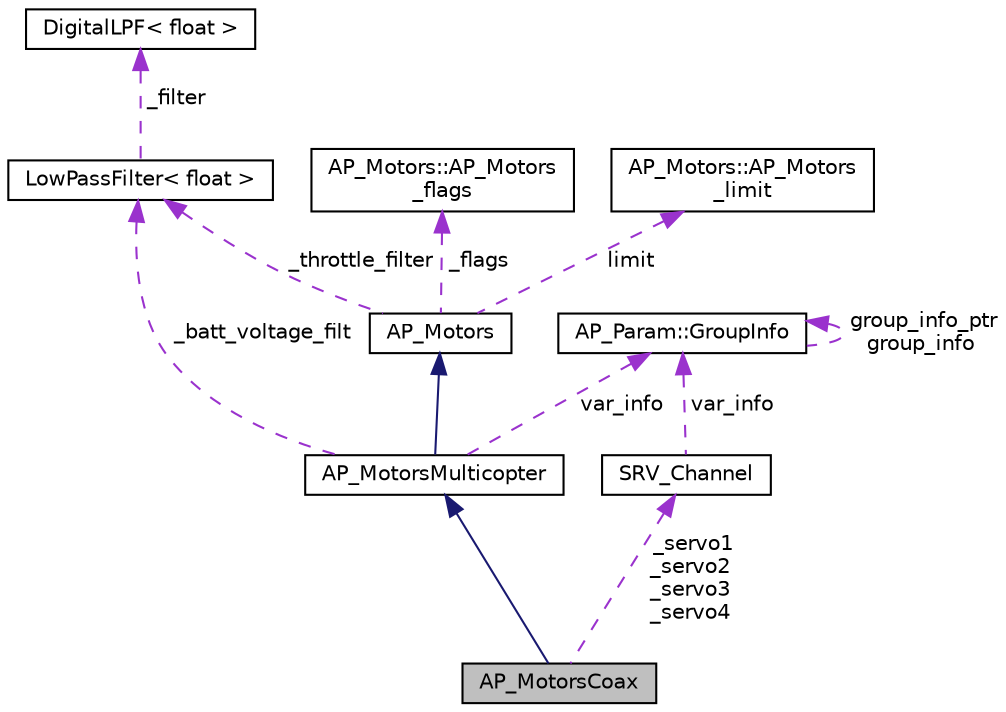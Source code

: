 digraph "AP_MotorsCoax"
{
 // INTERACTIVE_SVG=YES
  edge [fontname="Helvetica",fontsize="10",labelfontname="Helvetica",labelfontsize="10"];
  node [fontname="Helvetica",fontsize="10",shape=record];
  Node1 [label="AP_MotorsCoax",height=0.2,width=0.4,color="black", fillcolor="grey75", style="filled", fontcolor="black"];
  Node2 -> Node1 [dir="back",color="midnightblue",fontsize="10",style="solid",fontname="Helvetica"];
  Node2 [label="AP_MotorsMulticopter",height=0.2,width=0.4,color="black", fillcolor="white", style="filled",URL="$classAP__MotorsMulticopter.html"];
  Node3 -> Node2 [dir="back",color="midnightblue",fontsize="10",style="solid",fontname="Helvetica"];
  Node3 [label="AP_Motors",height=0.2,width=0.4,color="black", fillcolor="white", style="filled",URL="$classAP__Motors.html"];
  Node4 -> Node3 [dir="back",color="darkorchid3",fontsize="10",style="dashed",label=" limit" ,fontname="Helvetica"];
  Node4 [label="AP_Motors::AP_Motors\l_limit",height=0.2,width=0.4,color="black", fillcolor="white", style="filled",URL="$structAP__Motors_1_1AP__Motors__limit.html"];
  Node5 -> Node3 [dir="back",color="darkorchid3",fontsize="10",style="dashed",label=" _throttle_filter" ,fontname="Helvetica"];
  Node5 [label="LowPassFilter\< float \>",height=0.2,width=0.4,color="black", fillcolor="white", style="filled",URL="$classLowPassFilter.html"];
  Node6 -> Node5 [dir="back",color="darkorchid3",fontsize="10",style="dashed",label=" _filter" ,fontname="Helvetica"];
  Node6 [label="DigitalLPF\< float \>",height=0.2,width=0.4,color="black", fillcolor="white", style="filled",URL="$classDigitalLPF.html"];
  Node7 -> Node3 [dir="back",color="darkorchid3",fontsize="10",style="dashed",label=" _flags" ,fontname="Helvetica"];
  Node7 [label="AP_Motors::AP_Motors\l_flags",height=0.2,width=0.4,color="black", fillcolor="white", style="filled",URL="$structAP__Motors_1_1AP__Motors__flags.html"];
  Node5 -> Node2 [dir="back",color="darkorchid3",fontsize="10",style="dashed",label=" _batt_voltage_filt" ,fontname="Helvetica"];
  Node8 -> Node2 [dir="back",color="darkorchid3",fontsize="10",style="dashed",label=" var_info" ,fontname="Helvetica"];
  Node8 [label="AP_Param::GroupInfo",height=0.2,width=0.4,color="black", fillcolor="white", style="filled",URL="$structAP__Param_1_1GroupInfo.html"];
  Node8 -> Node8 [dir="back",color="darkorchid3",fontsize="10",style="dashed",label=" group_info_ptr\ngroup_info" ,fontname="Helvetica"];
  Node9 -> Node1 [dir="back",color="darkorchid3",fontsize="10",style="dashed",label=" _servo1\n_servo2\n_servo3\n_servo4" ,fontname="Helvetica"];
  Node9 [label="SRV_Channel",height=0.2,width=0.4,color="black", fillcolor="white", style="filled",URL="$classSRV__Channel.html"];
  Node8 -> Node9 [dir="back",color="darkorchid3",fontsize="10",style="dashed",label=" var_info" ,fontname="Helvetica"];
}
